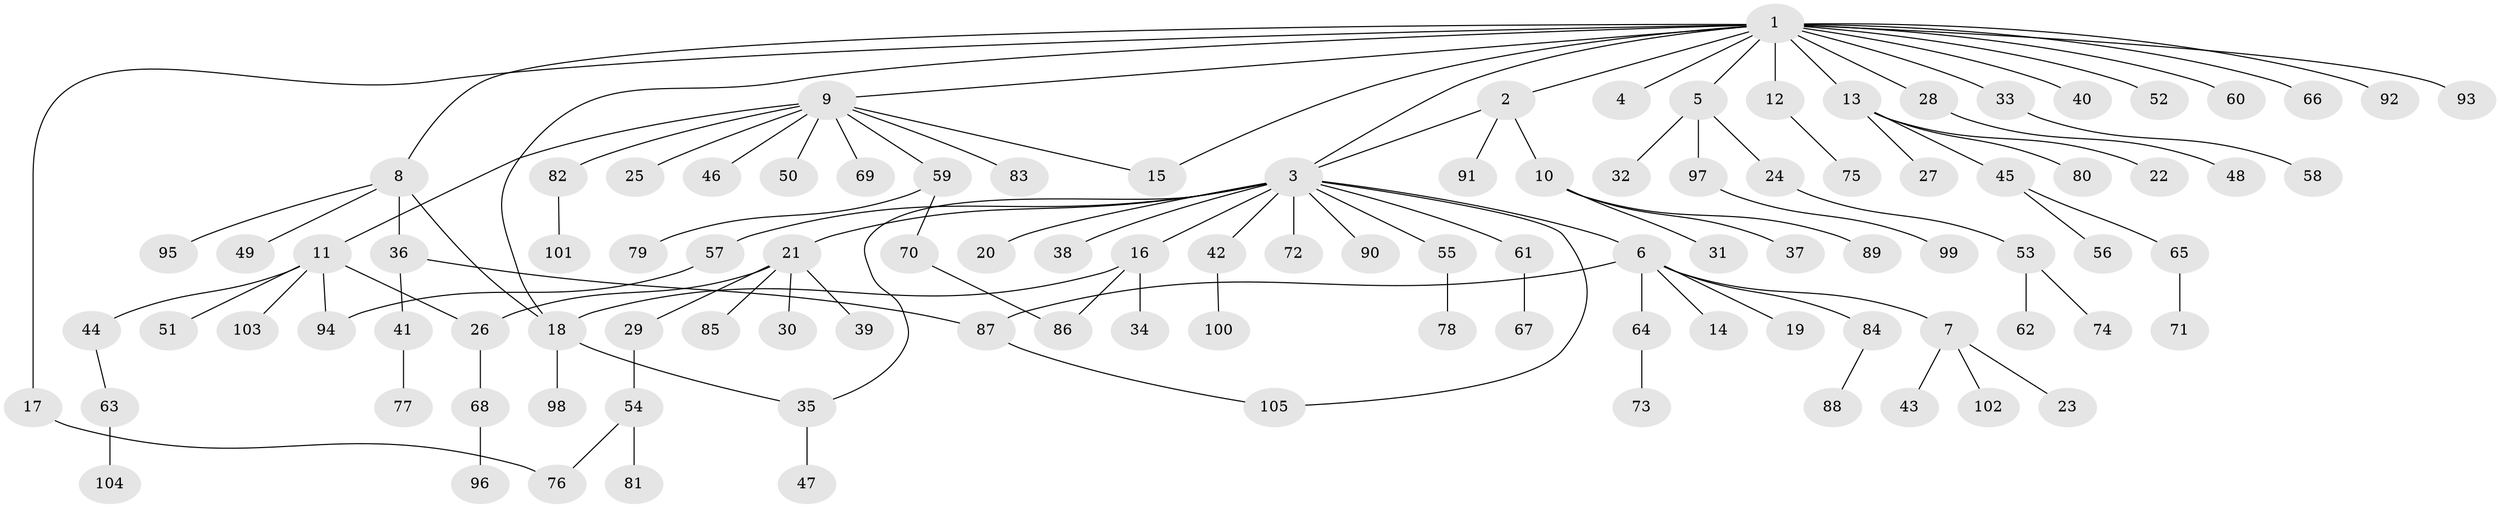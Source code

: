 // coarse degree distribution, {17: 0.03225806451612903, 4: 0.06451612903225806, 13: 0.03225806451612903, 1: 0.6451612903225806, 2: 0.12903225806451613, 6: 0.03225806451612903, 3: 0.06451612903225806}
// Generated by graph-tools (version 1.1) at 2025/18/03/04/25 18:18:11]
// undirected, 105 vertices, 115 edges
graph export_dot {
graph [start="1"]
  node [color=gray90,style=filled];
  1;
  2;
  3;
  4;
  5;
  6;
  7;
  8;
  9;
  10;
  11;
  12;
  13;
  14;
  15;
  16;
  17;
  18;
  19;
  20;
  21;
  22;
  23;
  24;
  25;
  26;
  27;
  28;
  29;
  30;
  31;
  32;
  33;
  34;
  35;
  36;
  37;
  38;
  39;
  40;
  41;
  42;
  43;
  44;
  45;
  46;
  47;
  48;
  49;
  50;
  51;
  52;
  53;
  54;
  55;
  56;
  57;
  58;
  59;
  60;
  61;
  62;
  63;
  64;
  65;
  66;
  67;
  68;
  69;
  70;
  71;
  72;
  73;
  74;
  75;
  76;
  77;
  78;
  79;
  80;
  81;
  82;
  83;
  84;
  85;
  86;
  87;
  88;
  89;
  90;
  91;
  92;
  93;
  94;
  95;
  96;
  97;
  98;
  99;
  100;
  101;
  102;
  103;
  104;
  105;
  1 -- 2;
  1 -- 3;
  1 -- 4;
  1 -- 5;
  1 -- 8;
  1 -- 9;
  1 -- 12;
  1 -- 13;
  1 -- 15;
  1 -- 17;
  1 -- 18;
  1 -- 28;
  1 -- 33;
  1 -- 40;
  1 -- 52;
  1 -- 60;
  1 -- 66;
  1 -- 92;
  1 -- 93;
  2 -- 3;
  2 -- 10;
  2 -- 91;
  3 -- 6;
  3 -- 16;
  3 -- 20;
  3 -- 21;
  3 -- 35;
  3 -- 38;
  3 -- 42;
  3 -- 55;
  3 -- 57;
  3 -- 61;
  3 -- 72;
  3 -- 90;
  3 -- 105;
  5 -- 24;
  5 -- 32;
  5 -- 97;
  6 -- 7;
  6 -- 14;
  6 -- 19;
  6 -- 64;
  6 -- 84;
  6 -- 87;
  7 -- 23;
  7 -- 43;
  7 -- 102;
  8 -- 18;
  8 -- 36;
  8 -- 49;
  8 -- 95;
  9 -- 11;
  9 -- 15;
  9 -- 25;
  9 -- 46;
  9 -- 50;
  9 -- 59;
  9 -- 69;
  9 -- 82;
  9 -- 83;
  10 -- 31;
  10 -- 37;
  10 -- 89;
  11 -- 26;
  11 -- 44;
  11 -- 51;
  11 -- 94;
  11 -- 103;
  12 -- 75;
  13 -- 22;
  13 -- 27;
  13 -- 45;
  13 -- 80;
  16 -- 18;
  16 -- 34;
  16 -- 86;
  17 -- 76;
  18 -- 35;
  18 -- 98;
  21 -- 26;
  21 -- 29;
  21 -- 30;
  21 -- 39;
  21 -- 85;
  24 -- 53;
  26 -- 68;
  28 -- 48;
  29 -- 54;
  33 -- 58;
  35 -- 47;
  36 -- 41;
  36 -- 87;
  41 -- 77;
  42 -- 100;
  44 -- 63;
  45 -- 56;
  45 -- 65;
  53 -- 62;
  53 -- 74;
  54 -- 76;
  54 -- 81;
  55 -- 78;
  57 -- 94;
  59 -- 70;
  59 -- 79;
  61 -- 67;
  63 -- 104;
  64 -- 73;
  65 -- 71;
  68 -- 96;
  70 -- 86;
  82 -- 101;
  84 -- 88;
  87 -- 105;
  97 -- 99;
}
